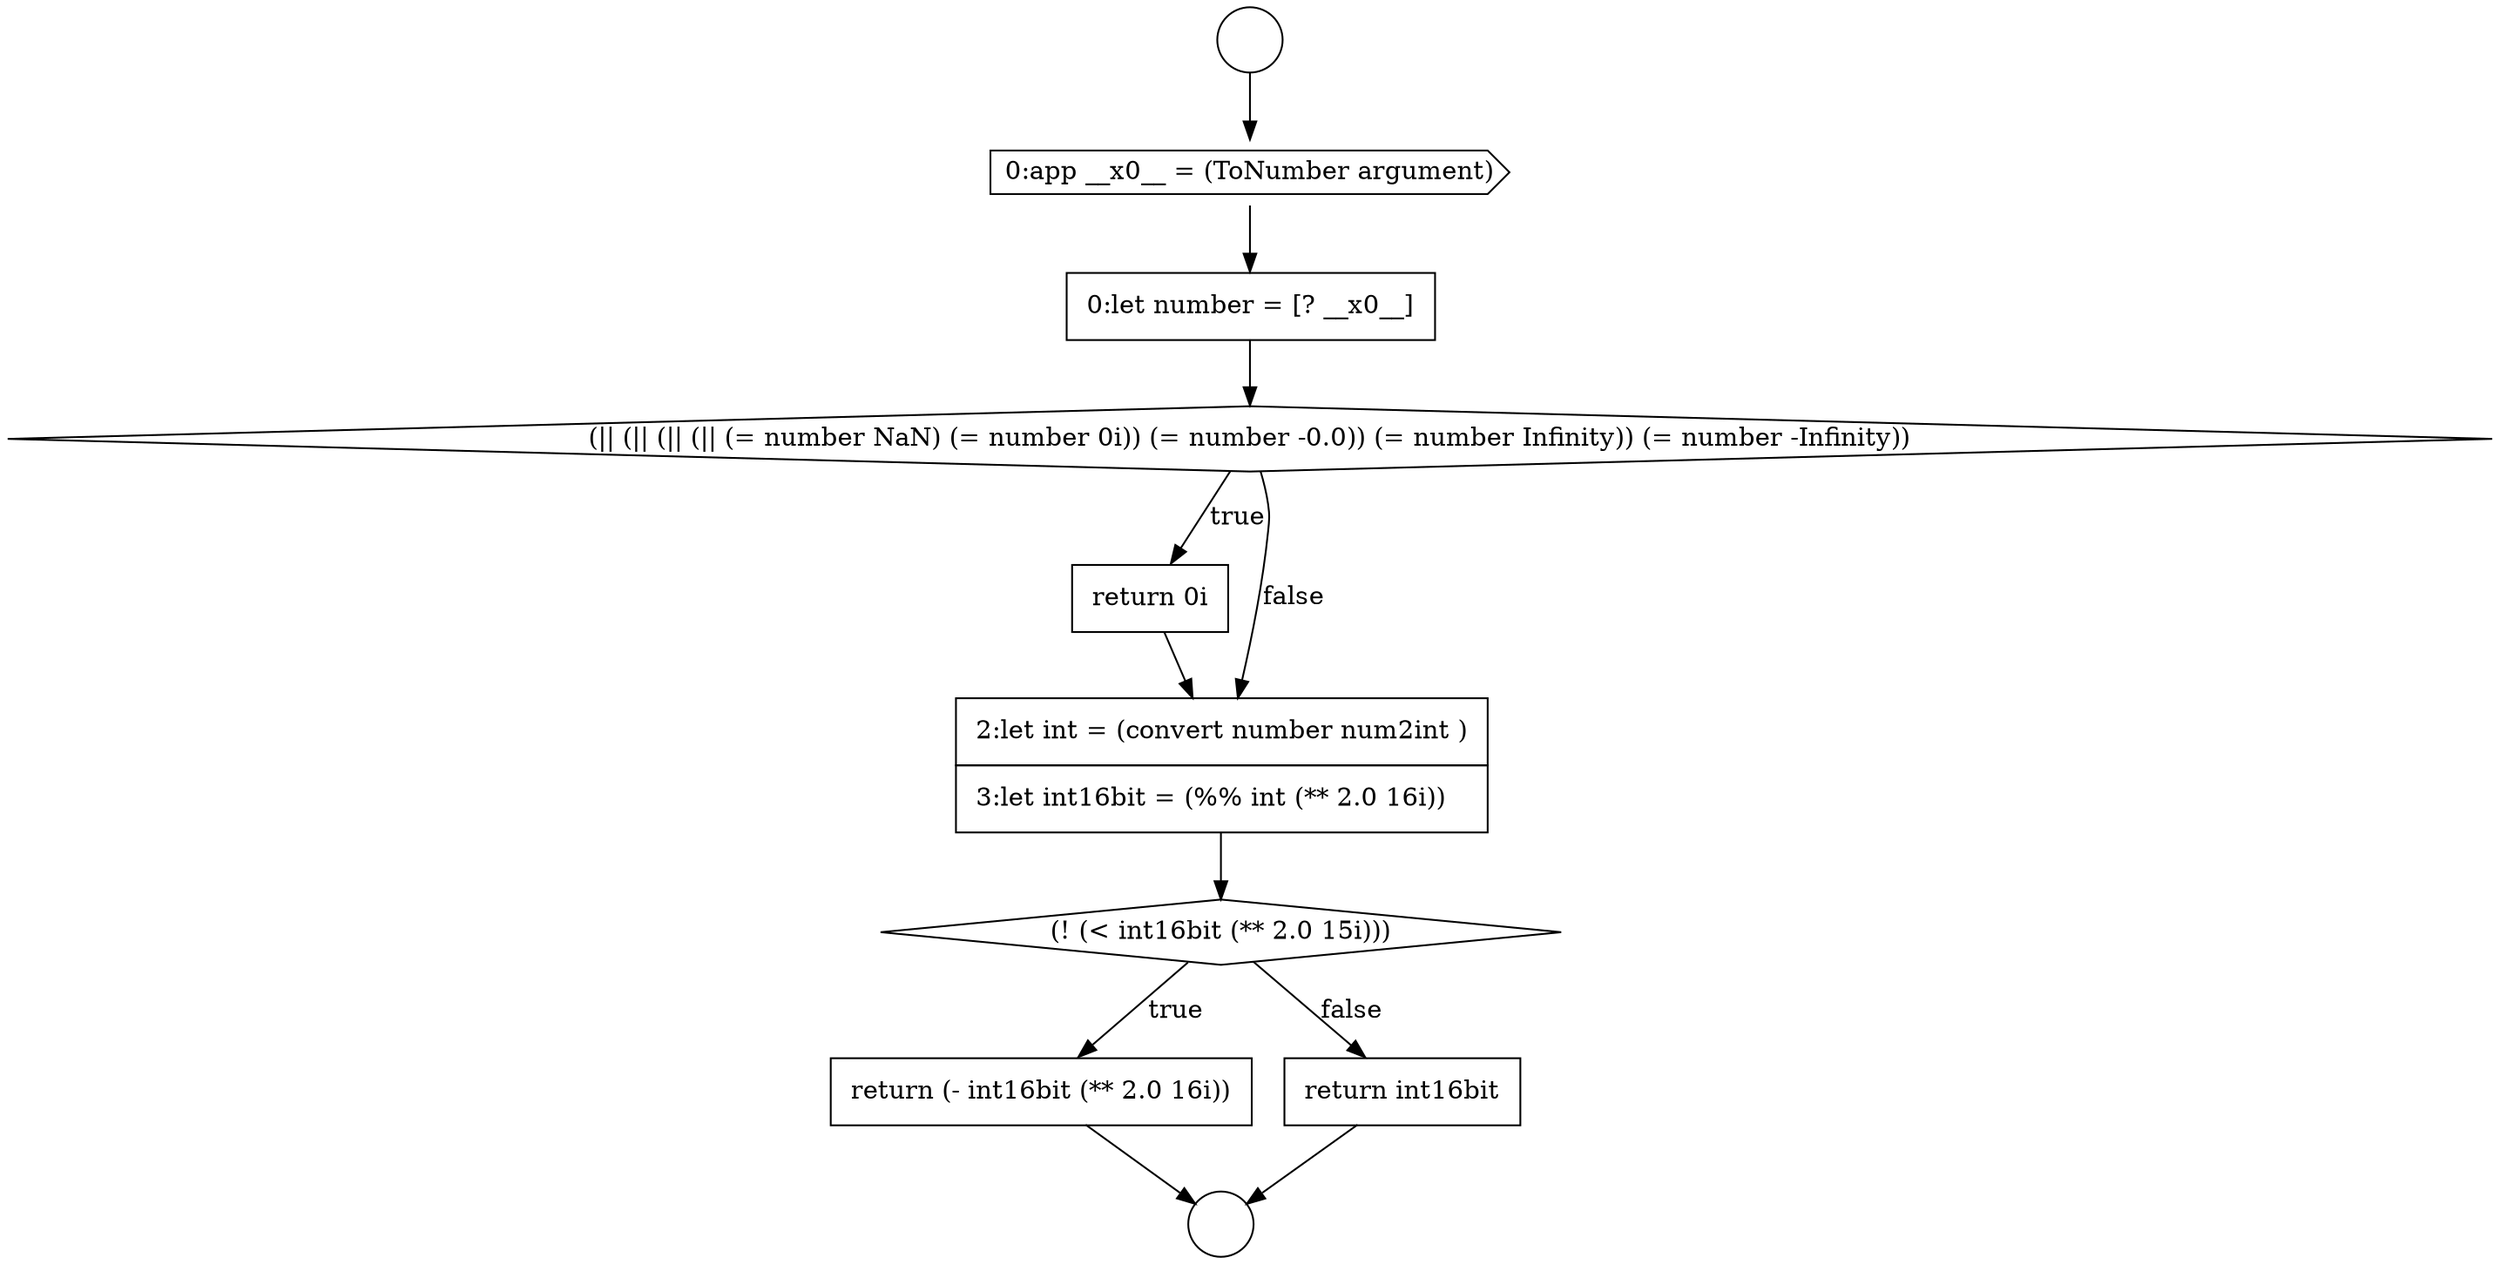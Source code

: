 digraph {
  node320 [shape=circle label=" " color="black" fillcolor="white" style=filled]
  node325 [shape=none, margin=0, label=<<font color="black">
    <table border="0" cellborder="1" cellspacing="0" cellpadding="10">
      <tr><td align="left">return 0i</td></tr>
    </table>
  </font>> color="black" fillcolor="white" style=filled]
  node321 [shape=circle label=" " color="black" fillcolor="white" style=filled]
  node328 [shape=none, margin=0, label=<<font color="black">
    <table border="0" cellborder="1" cellspacing="0" cellpadding="10">
      <tr><td align="left">return (- int16bit (** 2.0 16i))</td></tr>
    </table>
  </font>> color="black" fillcolor="white" style=filled]
  node323 [shape=none, margin=0, label=<<font color="black">
    <table border="0" cellborder="1" cellspacing="0" cellpadding="10">
      <tr><td align="left">0:let number = [? __x0__]</td></tr>
    </table>
  </font>> color="black" fillcolor="white" style=filled]
  node327 [shape=diamond, label=<<font color="black">(! (&lt; int16bit (** 2.0 15i)))</font>> color="black" fillcolor="white" style=filled]
  node326 [shape=none, margin=0, label=<<font color="black">
    <table border="0" cellborder="1" cellspacing="0" cellpadding="10">
      <tr><td align="left">2:let int = (convert number num2int )</td></tr>
      <tr><td align="left">3:let int16bit = (%% int (** 2.0 16i))</td></tr>
    </table>
  </font>> color="black" fillcolor="white" style=filled]
  node322 [shape=cds, label=<<font color="black">0:app __x0__ = (ToNumber argument)</font>> color="black" fillcolor="white" style=filled]
  node329 [shape=none, margin=0, label=<<font color="black">
    <table border="0" cellborder="1" cellspacing="0" cellpadding="10">
      <tr><td align="left">return int16bit</td></tr>
    </table>
  </font>> color="black" fillcolor="white" style=filled]
  node324 [shape=diamond, label=<<font color="black">(|| (|| (|| (|| (= number NaN) (= number 0i)) (= number -0.0)) (= number Infinity)) (= number -Infinity))</font>> color="black" fillcolor="white" style=filled]
  node325 -> node326 [ color="black"]
  node323 -> node324 [ color="black"]
  node320 -> node322 [ color="black"]
  node326 -> node327 [ color="black"]
  node327 -> node328 [label=<<font color="black">true</font>> color="black"]
  node327 -> node329 [label=<<font color="black">false</font>> color="black"]
  node328 -> node321 [ color="black"]
  node322 -> node323 [ color="black"]
  node324 -> node325 [label=<<font color="black">true</font>> color="black"]
  node324 -> node326 [label=<<font color="black">false</font>> color="black"]
  node329 -> node321 [ color="black"]
}

